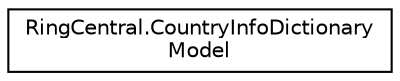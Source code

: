 digraph "Graphical Class Hierarchy"
{
 // LATEX_PDF_SIZE
  edge [fontname="Helvetica",fontsize="10",labelfontname="Helvetica",labelfontsize="10"];
  node [fontname="Helvetica",fontsize="10",shape=record];
  rankdir="LR";
  Node0 [label="RingCentral.CountryInfoDictionary\lModel",height=0.2,width=0.4,color="black", fillcolor="white", style="filled",URL="$classRingCentral_1_1CountryInfoDictionaryModel.html",tooltip=" "];
}
